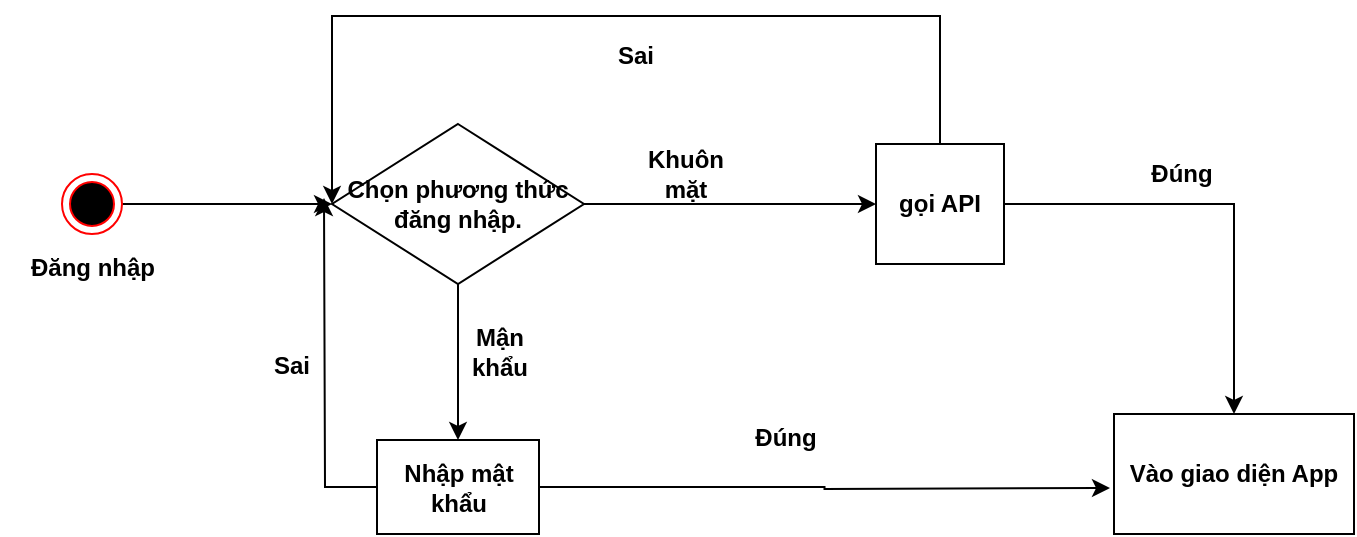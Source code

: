 <mxfile version="14.6.13" type="github">
  <diagram id="T8yihV_5Uo5nekOe2vEH" name="Page-1">
    <mxGraphModel dx="1268" dy="801" grid="0" gridSize="10" guides="1" tooltips="1" connect="1" arrows="1" fold="1" page="0" pageScale="1" pageWidth="850" pageHeight="1100" math="0" shadow="0">
      <root>
        <mxCell id="0" />
        <mxCell id="1" parent="0" />
        <mxCell id="_tj-XaufruGv8r-lq4Wu-4" value="" style="edgeStyle=orthogonalEdgeStyle;rounded=0;orthogonalLoop=1;jettySize=auto;html=1;" edge="1" parent="1" source="_tj-XaufruGv8r-lq4Wu-1" target="_tj-XaufruGv8r-lq4Wu-5">
          <mxGeometry relative="1" as="geometry">
            <mxPoint x="204" y="-35" as="targetPoint" />
          </mxGeometry>
        </mxCell>
        <mxCell id="_tj-XaufruGv8r-lq4Wu-1" value="" style="ellipse;html=1;shape=endState;fillColor=#000000;strokeColor=#ff0000;fontStyle=1" vertex="1" parent="1">
          <mxGeometry x="29" y="-50" width="30" height="30" as="geometry" />
        </mxCell>
        <mxCell id="_tj-XaufruGv8r-lq4Wu-2" value="Đăng nhập" style="text;html=1;strokeColor=none;fillColor=none;align=center;verticalAlign=middle;whiteSpace=wrap;rounded=0;fontStyle=1" vertex="1" parent="1">
          <mxGeometry x="-1.5" y="-13" width="91" height="20" as="geometry" />
        </mxCell>
        <mxCell id="_tj-XaufruGv8r-lq4Wu-7" value="" style="edgeStyle=orthogonalEdgeStyle;rounded=0;orthogonalLoop=1;jettySize=auto;html=1;" edge="1" parent="1" source="_tj-XaufruGv8r-lq4Wu-5" target="_tj-XaufruGv8r-lq4Wu-6">
          <mxGeometry relative="1" as="geometry" />
        </mxCell>
        <mxCell id="_tj-XaufruGv8r-lq4Wu-17" value="" style="edgeStyle=orthogonalEdgeStyle;rounded=0;orthogonalLoop=1;jettySize=auto;html=1;" edge="1" parent="1" source="_tj-XaufruGv8r-lq4Wu-5" target="_tj-XaufruGv8r-lq4Wu-18">
          <mxGeometry relative="1" as="geometry">
            <mxPoint x="496" y="-35" as="targetPoint" />
          </mxGeometry>
        </mxCell>
        <mxCell id="_tj-XaufruGv8r-lq4Wu-5" value="Chọn phương thức đăng nhập." style="rhombus;whiteSpace=wrap;html=1;fontStyle=1" vertex="1" parent="1">
          <mxGeometry x="164" y="-75" width="126" height="80" as="geometry" />
        </mxCell>
        <mxCell id="_tj-XaufruGv8r-lq4Wu-10" value="" style="edgeStyle=orthogonalEdgeStyle;rounded=0;orthogonalLoop=1;jettySize=auto;html=1;" edge="1" parent="1" source="_tj-XaufruGv8r-lq4Wu-6">
          <mxGeometry relative="1" as="geometry">
            <mxPoint x="160" y="-38" as="targetPoint" />
          </mxGeometry>
        </mxCell>
        <mxCell id="_tj-XaufruGv8r-lq4Wu-12" value="" style="edgeStyle=orthogonalEdgeStyle;rounded=0;orthogonalLoop=1;jettySize=auto;html=1;" edge="1" parent="1" source="_tj-XaufruGv8r-lq4Wu-6">
          <mxGeometry relative="1" as="geometry">
            <mxPoint x="553" y="107" as="targetPoint" />
          </mxGeometry>
        </mxCell>
        <mxCell id="_tj-XaufruGv8r-lq4Wu-6" value="Nhập mật khẩu" style="whiteSpace=wrap;html=1;fontStyle=1;" vertex="1" parent="1">
          <mxGeometry x="186.5" y="83" width="81" height="47" as="geometry" />
        </mxCell>
        <mxCell id="_tj-XaufruGv8r-lq4Wu-8" value="&lt;b&gt;Vào giao diện App&lt;/b&gt;" style="rounded=0;whiteSpace=wrap;html=1;" vertex="1" parent="1">
          <mxGeometry x="555" y="70" width="120" height="60" as="geometry" />
        </mxCell>
        <mxCell id="_tj-XaufruGv8r-lq4Wu-13" value="&lt;b&gt;Sai&lt;/b&gt;" style="text;html=1;strokeColor=none;fillColor=none;align=center;verticalAlign=middle;whiteSpace=wrap;rounded=0;" vertex="1" parent="1">
          <mxGeometry x="124" y="36" width="40" height="20" as="geometry" />
        </mxCell>
        <mxCell id="_tj-XaufruGv8r-lq4Wu-14" value="&lt;b&gt;Đúng&lt;/b&gt;" style="text;html=1;strokeColor=none;fillColor=none;align=center;verticalAlign=middle;whiteSpace=wrap;rounded=0;" vertex="1" parent="1">
          <mxGeometry x="371" y="72" width="40" height="20" as="geometry" />
        </mxCell>
        <mxCell id="_tj-XaufruGv8r-lq4Wu-15" value="&lt;b&gt;Mận khẩu&lt;/b&gt;" style="text;html=1;strokeColor=none;fillColor=none;align=center;verticalAlign=middle;whiteSpace=wrap;rounded=0;" vertex="1" parent="1">
          <mxGeometry x="227.5" y="29" width="40" height="20" as="geometry" />
        </mxCell>
        <mxCell id="_tj-XaufruGv8r-lq4Wu-16" value="&lt;b&gt;Khuôn mặt&lt;/b&gt;" style="text;html=1;strokeColor=none;fillColor=none;align=center;verticalAlign=middle;whiteSpace=wrap;rounded=0;" vertex="1" parent="1">
          <mxGeometry x="321" y="-60" width="40" height="20" as="geometry" />
        </mxCell>
        <mxCell id="_tj-XaufruGv8r-lq4Wu-20" value="" style="edgeStyle=orthogonalEdgeStyle;rounded=0;orthogonalLoop=1;jettySize=auto;html=1;entryX=0.5;entryY=0;entryDx=0;entryDy=0;" edge="1" parent="1" source="_tj-XaufruGv8r-lq4Wu-18" target="_tj-XaufruGv8r-lq4Wu-8">
          <mxGeometry relative="1" as="geometry">
            <mxPoint x="613" y="-35" as="targetPoint" />
          </mxGeometry>
        </mxCell>
        <mxCell id="_tj-XaufruGv8r-lq4Wu-22" value="" style="edgeStyle=orthogonalEdgeStyle;rounded=0;orthogonalLoop=1;jettySize=auto;html=1;" edge="1" parent="1" source="_tj-XaufruGv8r-lq4Wu-18">
          <mxGeometry relative="1" as="geometry">
            <mxPoint x="164" y="-35" as="targetPoint" />
            <Array as="points">
              <mxPoint x="468" y="-129" />
              <mxPoint x="164" y="-129" />
            </Array>
          </mxGeometry>
        </mxCell>
        <mxCell id="_tj-XaufruGv8r-lq4Wu-18" value="gọi API" style="rounded=0;whiteSpace=wrap;html=1;fontStyle=1" vertex="1" parent="1">
          <mxGeometry x="436" y="-65" width="64" height="60" as="geometry" />
        </mxCell>
        <mxCell id="_tj-XaufruGv8r-lq4Wu-23" value="&lt;b&gt;Đúng&lt;/b&gt;" style="text;html=1;strokeColor=none;fillColor=none;align=center;verticalAlign=middle;whiteSpace=wrap;rounded=0;" vertex="1" parent="1">
          <mxGeometry x="569" y="-60" width="40" height="20" as="geometry" />
        </mxCell>
        <mxCell id="_tj-XaufruGv8r-lq4Wu-25" value="&lt;b&gt;Sai&lt;/b&gt;" style="text;html=1;strokeColor=none;fillColor=none;align=center;verticalAlign=middle;whiteSpace=wrap;rounded=0;" vertex="1" parent="1">
          <mxGeometry x="296" y="-119" width="40" height="20" as="geometry" />
        </mxCell>
      </root>
    </mxGraphModel>
  </diagram>
</mxfile>
